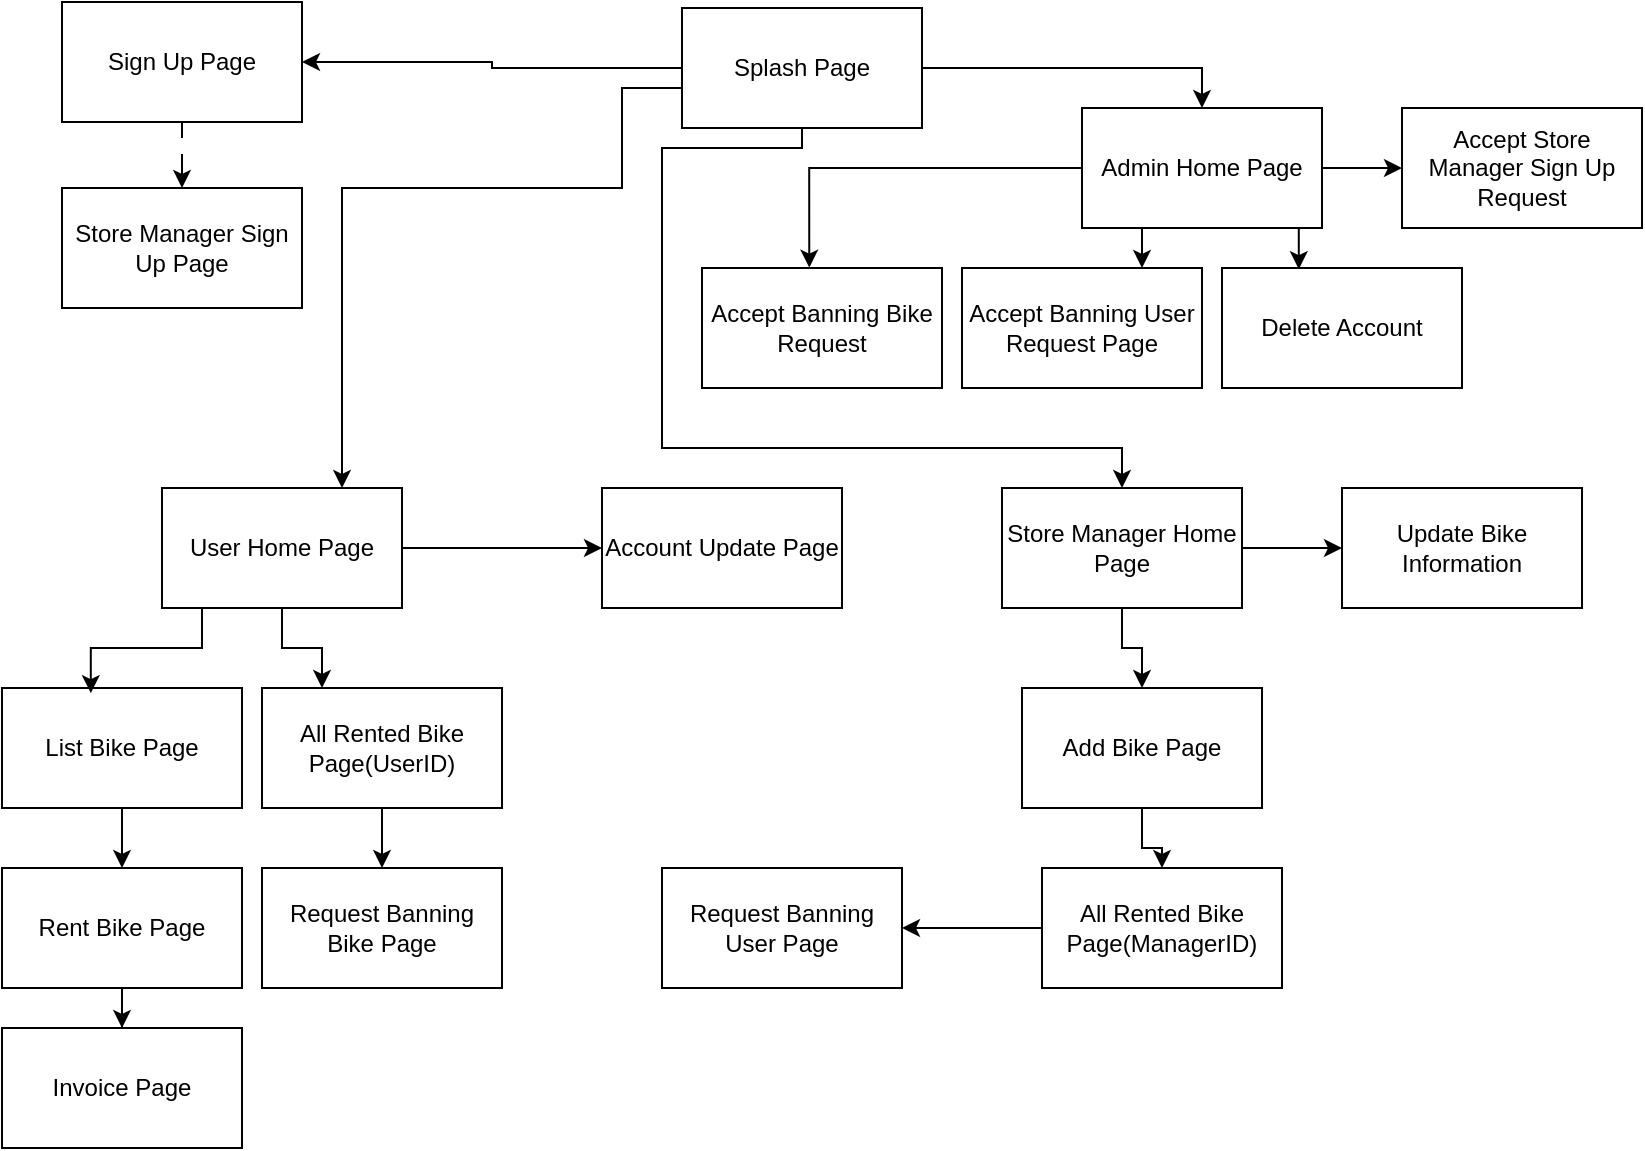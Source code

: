 <mxfile version="22.1.4" type="device">
  <diagram name="Trang-1" id="OFahH-BdN_pAcbRq5fgI">
    <mxGraphModel dx="1050" dy="1737" grid="1" gridSize="10" guides="1" tooltips="1" connect="1" arrows="1" fold="1" page="1" pageScale="1" pageWidth="827" pageHeight="1169" math="0" shadow="0">
      <root>
        <mxCell id="0" />
        <mxCell id="1" parent="0" />
        <mxCell id="kaAPiCLC1IEkNfMPnjVA-27" style="edgeStyle=orthogonalEdgeStyle;rounded=0;orthogonalLoop=1;jettySize=auto;html=1;entryX=1;entryY=0.5;entryDx=0;entryDy=0;" edge="1" parent="1" source="kaAPiCLC1IEkNfMPnjVA-1" target="kaAPiCLC1IEkNfMPnjVA-2">
          <mxGeometry relative="1" as="geometry" />
        </mxCell>
        <mxCell id="kaAPiCLC1IEkNfMPnjVA-29" style="edgeStyle=orthogonalEdgeStyle;rounded=0;orthogonalLoop=1;jettySize=auto;html=1;entryX=0.5;entryY=0;entryDx=0;entryDy=0;" edge="1" parent="1" source="kaAPiCLC1IEkNfMPnjVA-1" target="kaAPiCLC1IEkNfMPnjVA-9">
          <mxGeometry relative="1" as="geometry" />
        </mxCell>
        <mxCell id="kaAPiCLC1IEkNfMPnjVA-31" style="edgeStyle=orthogonalEdgeStyle;rounded=0;orthogonalLoop=1;jettySize=auto;html=1;" edge="1" parent="1" source="kaAPiCLC1IEkNfMPnjVA-1" target="kaAPiCLC1IEkNfMPnjVA-6">
          <mxGeometry relative="1" as="geometry">
            <Array as="points">
              <mxPoint x="310" y="40" />
              <mxPoint x="310" y="90" />
              <mxPoint x="170" y="90" />
            </Array>
          </mxGeometry>
        </mxCell>
        <mxCell id="kaAPiCLC1IEkNfMPnjVA-32" style="edgeStyle=orthogonalEdgeStyle;rounded=0;orthogonalLoop=1;jettySize=auto;html=1;entryX=0.5;entryY=0;entryDx=0;entryDy=0;" edge="1" parent="1" source="kaAPiCLC1IEkNfMPnjVA-1" target="kaAPiCLC1IEkNfMPnjVA-8">
          <mxGeometry relative="1" as="geometry">
            <Array as="points">
              <mxPoint x="400" y="70" />
              <mxPoint x="330" y="70" />
              <mxPoint x="330" y="220" />
              <mxPoint x="560" y="220" />
            </Array>
          </mxGeometry>
        </mxCell>
        <mxCell id="kaAPiCLC1IEkNfMPnjVA-1" value="Splash Page" style="rounded=0;whiteSpace=wrap;html=1;" vertex="1" parent="1">
          <mxGeometry x="340" width="120" height="60" as="geometry" />
        </mxCell>
        <mxCell id="kaAPiCLC1IEkNfMPnjVA-28" style="edgeStyle=orthogonalEdgeStyle;rounded=0;orthogonalLoop=1;jettySize=auto;html=1;dashed=1;dashPattern=8 8;" edge="1" parent="1" source="kaAPiCLC1IEkNfMPnjVA-2" target="kaAPiCLC1IEkNfMPnjVA-3">
          <mxGeometry relative="1" as="geometry" />
        </mxCell>
        <mxCell id="kaAPiCLC1IEkNfMPnjVA-2" value="Sign Up Page" style="rounded=0;whiteSpace=wrap;html=1;" vertex="1" parent="1">
          <mxGeometry x="30" y="-3" width="120" height="60" as="geometry" />
        </mxCell>
        <mxCell id="kaAPiCLC1IEkNfMPnjVA-3" value="Store Manager Sign Up Page" style="rounded=0;whiteSpace=wrap;html=1;" vertex="1" parent="1">
          <mxGeometry x="30" y="90" width="120" height="60" as="geometry" />
        </mxCell>
        <mxCell id="kaAPiCLC1IEkNfMPnjVA-34" style="edgeStyle=orthogonalEdgeStyle;rounded=0;orthogonalLoop=1;jettySize=auto;html=1;entryX=0;entryY=0.5;entryDx=0;entryDy=0;" edge="1" parent="1" source="kaAPiCLC1IEkNfMPnjVA-6" target="kaAPiCLC1IEkNfMPnjVA-20">
          <mxGeometry relative="1" as="geometry" />
        </mxCell>
        <mxCell id="kaAPiCLC1IEkNfMPnjVA-35" style="edgeStyle=orthogonalEdgeStyle;rounded=0;orthogonalLoop=1;jettySize=auto;html=1;exitX=0.5;exitY=1;exitDx=0;exitDy=0;entryX=0.25;entryY=0;entryDx=0;entryDy=0;" edge="1" parent="1" source="kaAPiCLC1IEkNfMPnjVA-6" target="kaAPiCLC1IEkNfMPnjVA-11">
          <mxGeometry relative="1" as="geometry" />
        </mxCell>
        <mxCell id="kaAPiCLC1IEkNfMPnjVA-6" value="User Home Page" style="rounded=0;whiteSpace=wrap;html=1;" vertex="1" parent="1">
          <mxGeometry x="80" y="240" width="120" height="60" as="geometry" />
        </mxCell>
        <mxCell id="kaAPiCLC1IEkNfMPnjVA-41" style="edgeStyle=orthogonalEdgeStyle;rounded=0;orthogonalLoop=1;jettySize=auto;html=1;exitX=0.5;exitY=1;exitDx=0;exitDy=0;" edge="1" parent="1" source="kaAPiCLC1IEkNfMPnjVA-8" target="kaAPiCLC1IEkNfMPnjVA-18">
          <mxGeometry relative="1" as="geometry" />
        </mxCell>
        <mxCell id="kaAPiCLC1IEkNfMPnjVA-43" style="edgeStyle=orthogonalEdgeStyle;rounded=0;orthogonalLoop=1;jettySize=auto;html=1;exitX=1;exitY=0.5;exitDx=0;exitDy=0;entryX=0;entryY=0.5;entryDx=0;entryDy=0;" edge="1" parent="1" source="kaAPiCLC1IEkNfMPnjVA-8" target="kaAPiCLC1IEkNfMPnjVA-19">
          <mxGeometry relative="1" as="geometry" />
        </mxCell>
        <mxCell id="kaAPiCLC1IEkNfMPnjVA-8" value="Store Manager Home Page&lt;br&gt;" style="rounded=0;whiteSpace=wrap;html=1;" vertex="1" parent="1">
          <mxGeometry x="500" y="240" width="120" height="60" as="geometry" />
        </mxCell>
        <mxCell id="kaAPiCLC1IEkNfMPnjVA-44" style="edgeStyle=orthogonalEdgeStyle;rounded=0;orthogonalLoop=1;jettySize=auto;html=1;exitX=1;exitY=0.5;exitDx=0;exitDy=0;entryX=0;entryY=0.5;entryDx=0;entryDy=0;" edge="1" parent="1" source="kaAPiCLC1IEkNfMPnjVA-9" target="kaAPiCLC1IEkNfMPnjVA-25">
          <mxGeometry relative="1" as="geometry" />
        </mxCell>
        <mxCell id="kaAPiCLC1IEkNfMPnjVA-48" style="edgeStyle=orthogonalEdgeStyle;rounded=0;orthogonalLoop=1;jettySize=auto;html=1;exitX=0.25;exitY=1;exitDx=0;exitDy=0;entryX=0.75;entryY=0;entryDx=0;entryDy=0;" edge="1" parent="1" source="kaAPiCLC1IEkNfMPnjVA-9" target="kaAPiCLC1IEkNfMPnjVA-23">
          <mxGeometry relative="1" as="geometry" />
        </mxCell>
        <mxCell id="kaAPiCLC1IEkNfMPnjVA-9" value="Admin Home Page&lt;br&gt;" style="rounded=0;whiteSpace=wrap;html=1;" vertex="1" parent="1">
          <mxGeometry x="540" y="50" width="120" height="60" as="geometry" />
        </mxCell>
        <mxCell id="kaAPiCLC1IEkNfMPnjVA-37" style="edgeStyle=orthogonalEdgeStyle;rounded=0;orthogonalLoop=1;jettySize=auto;html=1;" edge="1" parent="1" source="kaAPiCLC1IEkNfMPnjVA-10" target="kaAPiCLC1IEkNfMPnjVA-13">
          <mxGeometry relative="1" as="geometry" />
        </mxCell>
        <mxCell id="kaAPiCLC1IEkNfMPnjVA-10" value="List Bike Page" style="rounded=0;whiteSpace=wrap;html=1;" vertex="1" parent="1">
          <mxGeometry y="340" width="120" height="60" as="geometry" />
        </mxCell>
        <mxCell id="kaAPiCLC1IEkNfMPnjVA-39" style="edgeStyle=orthogonalEdgeStyle;rounded=0;orthogonalLoop=1;jettySize=auto;html=1;exitX=0.5;exitY=1;exitDx=0;exitDy=0;" edge="1" parent="1" source="kaAPiCLC1IEkNfMPnjVA-11" target="kaAPiCLC1IEkNfMPnjVA-12">
          <mxGeometry relative="1" as="geometry" />
        </mxCell>
        <mxCell id="kaAPiCLC1IEkNfMPnjVA-11" value="All Rented Bike Page(UserID)" style="rounded=0;whiteSpace=wrap;html=1;" vertex="1" parent="1">
          <mxGeometry x="130" y="340" width="120" height="60" as="geometry" />
        </mxCell>
        <mxCell id="kaAPiCLC1IEkNfMPnjVA-12" value="Request Banning Bike Page&lt;br&gt;" style="rounded=0;whiteSpace=wrap;html=1;" vertex="1" parent="1">
          <mxGeometry x="130" y="430" width="120" height="60" as="geometry" />
        </mxCell>
        <mxCell id="kaAPiCLC1IEkNfMPnjVA-38" style="edgeStyle=orthogonalEdgeStyle;rounded=0;orthogonalLoop=1;jettySize=auto;html=1;exitX=0.5;exitY=1;exitDx=0;exitDy=0;" edge="1" parent="1" source="kaAPiCLC1IEkNfMPnjVA-13" target="kaAPiCLC1IEkNfMPnjVA-14">
          <mxGeometry relative="1" as="geometry" />
        </mxCell>
        <mxCell id="kaAPiCLC1IEkNfMPnjVA-13" value="Rent Bike Page&lt;br&gt;" style="rounded=0;whiteSpace=wrap;html=1;" vertex="1" parent="1">
          <mxGeometry y="430" width="120" height="60" as="geometry" />
        </mxCell>
        <mxCell id="kaAPiCLC1IEkNfMPnjVA-14" value="Invoice Page" style="rounded=0;whiteSpace=wrap;html=1;" vertex="1" parent="1">
          <mxGeometry y="510" width="120" height="60" as="geometry" />
        </mxCell>
        <mxCell id="kaAPiCLC1IEkNfMPnjVA-40" value="" style="edgeStyle=orthogonalEdgeStyle;rounded=0;orthogonalLoop=1;jettySize=auto;html=1;" edge="1" parent="1" source="kaAPiCLC1IEkNfMPnjVA-16" target="kaAPiCLC1IEkNfMPnjVA-17">
          <mxGeometry relative="1" as="geometry" />
        </mxCell>
        <mxCell id="kaAPiCLC1IEkNfMPnjVA-16" value="All Rented Bike Page(ManagerID)" style="rounded=0;whiteSpace=wrap;html=1;" vertex="1" parent="1">
          <mxGeometry x="520" y="430" width="120" height="60" as="geometry" />
        </mxCell>
        <mxCell id="kaAPiCLC1IEkNfMPnjVA-17" value="Request Banning User Page" style="rounded=0;whiteSpace=wrap;html=1;" vertex="1" parent="1">
          <mxGeometry x="330" y="430" width="120" height="60" as="geometry" />
        </mxCell>
        <mxCell id="kaAPiCLC1IEkNfMPnjVA-42" style="edgeStyle=orthogonalEdgeStyle;rounded=0;orthogonalLoop=1;jettySize=auto;html=1;" edge="1" parent="1" source="kaAPiCLC1IEkNfMPnjVA-18" target="kaAPiCLC1IEkNfMPnjVA-16">
          <mxGeometry relative="1" as="geometry" />
        </mxCell>
        <mxCell id="kaAPiCLC1IEkNfMPnjVA-18" value="Add Bike Page" style="rounded=0;whiteSpace=wrap;html=1;" vertex="1" parent="1">
          <mxGeometry x="510" y="340" width="120" height="60" as="geometry" />
        </mxCell>
        <mxCell id="kaAPiCLC1IEkNfMPnjVA-19" value="Update Bike Information" style="rounded=0;whiteSpace=wrap;html=1;" vertex="1" parent="1">
          <mxGeometry x="670" y="240" width="120" height="60" as="geometry" />
        </mxCell>
        <mxCell id="kaAPiCLC1IEkNfMPnjVA-20" value="Account Update Page" style="rounded=0;whiteSpace=wrap;html=1;" vertex="1" parent="1">
          <mxGeometry x="300" y="240" width="120" height="60" as="geometry" />
        </mxCell>
        <mxCell id="kaAPiCLC1IEkNfMPnjVA-22" value="Accept Banning Bike Request" style="rounded=0;whiteSpace=wrap;html=1;" vertex="1" parent="1">
          <mxGeometry x="350" y="130" width="120" height="60" as="geometry" />
        </mxCell>
        <mxCell id="kaAPiCLC1IEkNfMPnjVA-23" value="Accept Banning User Request Page" style="rounded=0;whiteSpace=wrap;html=1;" vertex="1" parent="1">
          <mxGeometry x="480" y="130" width="120" height="60" as="geometry" />
        </mxCell>
        <mxCell id="kaAPiCLC1IEkNfMPnjVA-24" value="Delete Account" style="rounded=0;whiteSpace=wrap;html=1;" vertex="1" parent="1">
          <mxGeometry x="610" y="130" width="120" height="60" as="geometry" />
        </mxCell>
        <mxCell id="kaAPiCLC1IEkNfMPnjVA-25" value="Accept Store Manager Sign Up Request" style="rounded=0;whiteSpace=wrap;html=1;" vertex="1" parent="1">
          <mxGeometry x="700" y="50" width="120" height="60" as="geometry" />
        </mxCell>
        <mxCell id="kaAPiCLC1IEkNfMPnjVA-33" style="edgeStyle=orthogonalEdgeStyle;rounded=0;orthogonalLoop=1;jettySize=auto;html=1;entryX=0.37;entryY=0.043;entryDx=0;entryDy=0;entryPerimeter=0;" edge="1" parent="1" source="kaAPiCLC1IEkNfMPnjVA-6" target="kaAPiCLC1IEkNfMPnjVA-10">
          <mxGeometry relative="1" as="geometry">
            <Array as="points">
              <mxPoint x="100" y="320" />
              <mxPoint x="44" y="320" />
            </Array>
          </mxGeometry>
        </mxCell>
        <mxCell id="kaAPiCLC1IEkNfMPnjVA-45" style="edgeStyle=orthogonalEdgeStyle;rounded=0;orthogonalLoop=1;jettySize=auto;html=1;entryX=0.447;entryY=-0.003;entryDx=0;entryDy=0;entryPerimeter=0;" edge="1" parent="1" source="kaAPiCLC1IEkNfMPnjVA-9" target="kaAPiCLC1IEkNfMPnjVA-22">
          <mxGeometry relative="1" as="geometry" />
        </mxCell>
        <mxCell id="kaAPiCLC1IEkNfMPnjVA-49" style="edgeStyle=orthogonalEdgeStyle;rounded=0;orthogonalLoop=1;jettySize=auto;html=1;exitX=0.75;exitY=1;exitDx=0;exitDy=0;entryX=0.32;entryY=0.01;entryDx=0;entryDy=0;entryPerimeter=0;" edge="1" parent="1" source="kaAPiCLC1IEkNfMPnjVA-9" target="kaAPiCLC1IEkNfMPnjVA-24">
          <mxGeometry relative="1" as="geometry" />
        </mxCell>
      </root>
    </mxGraphModel>
  </diagram>
</mxfile>
